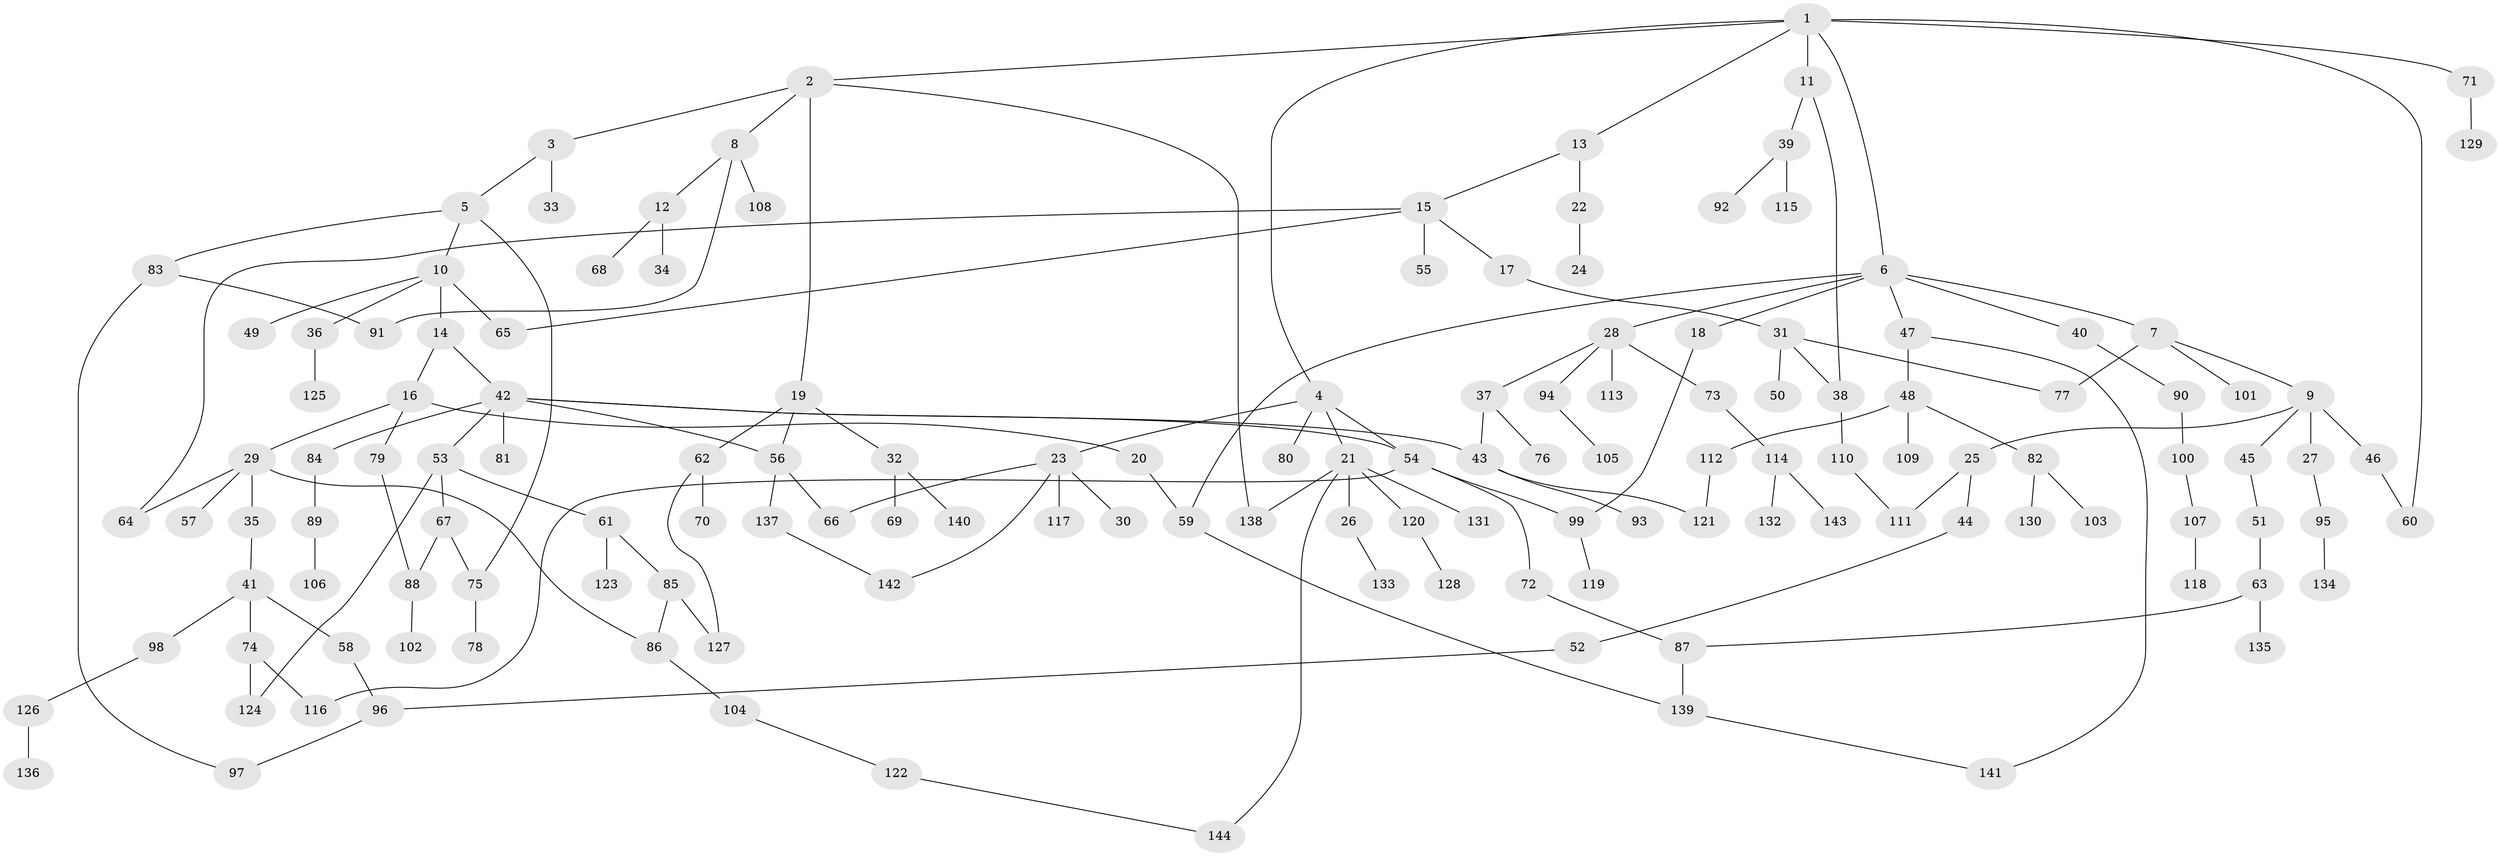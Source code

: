 // Generated by graph-tools (version 1.1) at 2025/10/02/27/25 16:10:50]
// undirected, 144 vertices, 171 edges
graph export_dot {
graph [start="1"]
  node [color=gray90,style=filled];
  1;
  2;
  3;
  4;
  5;
  6;
  7;
  8;
  9;
  10;
  11;
  12;
  13;
  14;
  15;
  16;
  17;
  18;
  19;
  20;
  21;
  22;
  23;
  24;
  25;
  26;
  27;
  28;
  29;
  30;
  31;
  32;
  33;
  34;
  35;
  36;
  37;
  38;
  39;
  40;
  41;
  42;
  43;
  44;
  45;
  46;
  47;
  48;
  49;
  50;
  51;
  52;
  53;
  54;
  55;
  56;
  57;
  58;
  59;
  60;
  61;
  62;
  63;
  64;
  65;
  66;
  67;
  68;
  69;
  70;
  71;
  72;
  73;
  74;
  75;
  76;
  77;
  78;
  79;
  80;
  81;
  82;
  83;
  84;
  85;
  86;
  87;
  88;
  89;
  90;
  91;
  92;
  93;
  94;
  95;
  96;
  97;
  98;
  99;
  100;
  101;
  102;
  103;
  104;
  105;
  106;
  107;
  108;
  109;
  110;
  111;
  112;
  113;
  114;
  115;
  116;
  117;
  118;
  119;
  120;
  121;
  122;
  123;
  124;
  125;
  126;
  127;
  128;
  129;
  130;
  131;
  132;
  133;
  134;
  135;
  136;
  137;
  138;
  139;
  140;
  141;
  142;
  143;
  144;
  1 -- 2;
  1 -- 4;
  1 -- 6;
  1 -- 11;
  1 -- 13;
  1 -- 60;
  1 -- 71;
  2 -- 3;
  2 -- 8;
  2 -- 19;
  2 -- 138;
  3 -- 5;
  3 -- 33;
  4 -- 21;
  4 -- 23;
  4 -- 54;
  4 -- 80;
  5 -- 10;
  5 -- 83;
  5 -- 75;
  6 -- 7;
  6 -- 18;
  6 -- 28;
  6 -- 40;
  6 -- 47;
  6 -- 59;
  7 -- 9;
  7 -- 77;
  7 -- 101;
  8 -- 12;
  8 -- 91;
  8 -- 108;
  9 -- 25;
  9 -- 27;
  9 -- 45;
  9 -- 46;
  10 -- 14;
  10 -- 36;
  10 -- 49;
  10 -- 65;
  11 -- 39;
  11 -- 38;
  12 -- 34;
  12 -- 68;
  13 -- 15;
  13 -- 22;
  14 -- 16;
  14 -- 42;
  15 -- 17;
  15 -- 55;
  15 -- 65;
  15 -- 64;
  16 -- 20;
  16 -- 29;
  16 -- 79;
  17 -- 31;
  18 -- 99;
  19 -- 32;
  19 -- 56;
  19 -- 62;
  20 -- 59;
  21 -- 26;
  21 -- 120;
  21 -- 131;
  21 -- 138;
  21 -- 144;
  22 -- 24;
  23 -- 30;
  23 -- 66;
  23 -- 117;
  23 -- 142;
  25 -- 44;
  25 -- 111;
  26 -- 133;
  27 -- 95;
  28 -- 37;
  28 -- 73;
  28 -- 94;
  28 -- 113;
  29 -- 35;
  29 -- 57;
  29 -- 64;
  29 -- 86;
  31 -- 38;
  31 -- 50;
  31 -- 77;
  32 -- 69;
  32 -- 140;
  35 -- 41;
  36 -- 125;
  37 -- 76;
  37 -- 43;
  38 -- 110;
  39 -- 92;
  39 -- 115;
  40 -- 90;
  41 -- 58;
  41 -- 74;
  41 -- 98;
  42 -- 43;
  42 -- 53;
  42 -- 81;
  42 -- 84;
  42 -- 54;
  42 -- 56;
  43 -- 93;
  43 -- 121;
  44 -- 52;
  45 -- 51;
  46 -- 60;
  47 -- 48;
  47 -- 141;
  48 -- 82;
  48 -- 109;
  48 -- 112;
  51 -- 63;
  52 -- 96;
  53 -- 61;
  53 -- 67;
  53 -- 124;
  54 -- 72;
  54 -- 116;
  54 -- 99;
  56 -- 137;
  56 -- 66;
  58 -- 96;
  59 -- 139;
  61 -- 85;
  61 -- 123;
  62 -- 70;
  62 -- 127;
  63 -- 87;
  63 -- 135;
  67 -- 75;
  67 -- 88;
  71 -- 129;
  72 -- 87;
  73 -- 114;
  74 -- 116;
  74 -- 124;
  75 -- 78;
  79 -- 88;
  82 -- 103;
  82 -- 130;
  83 -- 97;
  83 -- 91;
  84 -- 89;
  85 -- 86;
  85 -- 127;
  86 -- 104;
  87 -- 139;
  88 -- 102;
  89 -- 106;
  90 -- 100;
  94 -- 105;
  95 -- 134;
  96 -- 97;
  98 -- 126;
  99 -- 119;
  100 -- 107;
  104 -- 122;
  107 -- 118;
  110 -- 111;
  112 -- 121;
  114 -- 132;
  114 -- 143;
  120 -- 128;
  122 -- 144;
  126 -- 136;
  137 -- 142;
  139 -- 141;
}
